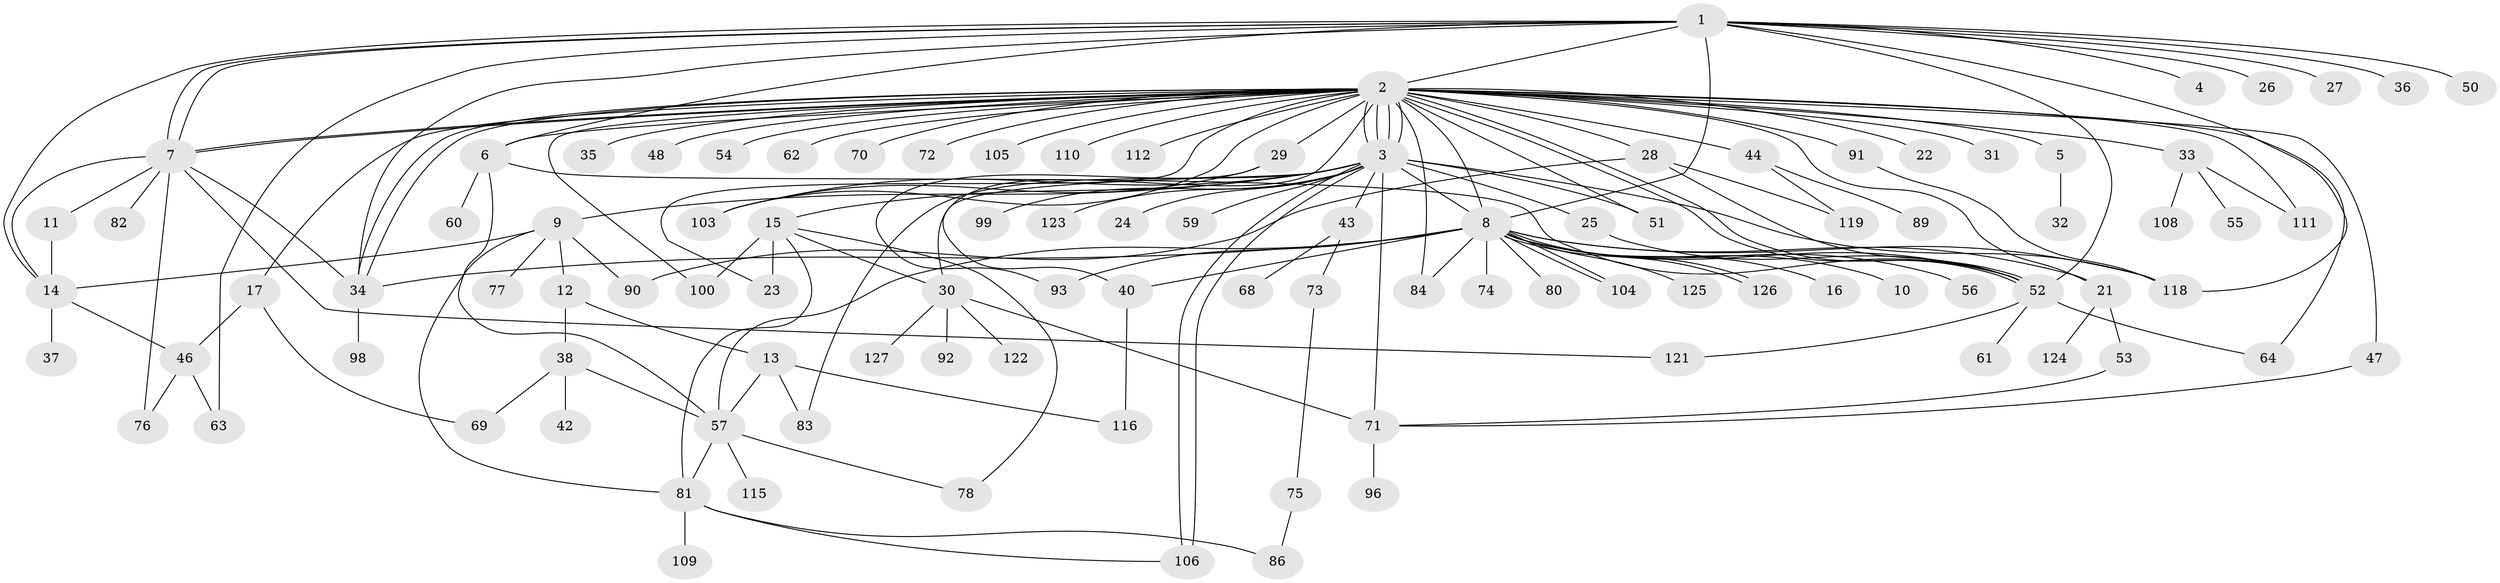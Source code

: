 // original degree distribution, {16: 0.007874015748031496, 41: 0.007874015748031496, 19: 0.007874015748031496, 1: 0.3858267716535433, 2: 0.28346456692913385, 5: 0.047244094488188976, 10: 0.007874015748031496, 22: 0.007874015748031496, 6: 0.023622047244094488, 3: 0.13385826771653545, 4: 0.07086614173228346, 9: 0.007874015748031496, 7: 0.007874015748031496}
// Generated by graph-tools (version 1.1) at 2025/11/02/27/25 16:11:14]
// undirected, 102 vertices, 161 edges
graph export_dot {
graph [start="1"]
  node [color=gray90,style=filled];
  1 [super="+19"];
  2 [super="+18"];
  3 [super="+87"];
  4;
  5;
  6;
  7 [super="+94"];
  8 [super="+65"];
  9 [super="+20"];
  10;
  11;
  12;
  13 [super="+79"];
  14 [super="+67"];
  15 [super="+41"];
  16;
  17 [super="+39"];
  21 [super="+49"];
  22;
  23;
  24;
  25;
  26;
  27;
  28 [super="+102"];
  29;
  30 [super="+58"];
  31;
  32 [super="+45"];
  33 [super="+66"];
  34;
  35;
  36;
  37;
  38 [super="+97"];
  40;
  42;
  43;
  44 [super="+88"];
  46 [super="+101"];
  47;
  48;
  50;
  51;
  52 [super="+95"];
  53;
  54;
  55;
  56;
  57 [super="+117"];
  59;
  60;
  61;
  62;
  63;
  64;
  68;
  69;
  70;
  71 [super="+120"];
  72;
  73;
  74;
  75 [super="+107"];
  76;
  77;
  78;
  80;
  81 [super="+85"];
  82;
  83;
  84 [super="+113"];
  86;
  89;
  90;
  91;
  92;
  93;
  96 [super="+114"];
  98;
  99;
  100;
  103;
  104;
  105;
  106;
  108;
  109;
  110;
  111;
  112;
  115;
  116;
  118;
  119;
  121;
  122;
  123;
  124;
  125;
  126;
  127;
  1 -- 2;
  1 -- 4;
  1 -- 6;
  1 -- 7;
  1 -- 7;
  1 -- 8;
  1 -- 26;
  1 -- 27;
  1 -- 34;
  1 -- 36;
  1 -- 50;
  1 -- 52;
  1 -- 63;
  1 -- 118;
  1 -- 14;
  2 -- 3;
  2 -- 3;
  2 -- 3;
  2 -- 3;
  2 -- 5;
  2 -- 6;
  2 -- 7;
  2 -- 7;
  2 -- 17;
  2 -- 21;
  2 -- 22;
  2 -- 23;
  2 -- 28;
  2 -- 29;
  2 -- 31;
  2 -- 33;
  2 -- 34;
  2 -- 34;
  2 -- 40;
  2 -- 44;
  2 -- 47;
  2 -- 48;
  2 -- 51;
  2 -- 52 [weight=2];
  2 -- 52;
  2 -- 54;
  2 -- 62;
  2 -- 70;
  2 -- 72;
  2 -- 91;
  2 -- 100;
  2 -- 103;
  2 -- 105;
  2 -- 110;
  2 -- 111;
  2 -- 112;
  2 -- 8;
  2 -- 64;
  2 -- 35;
  2 -- 84;
  3 -- 8;
  3 -- 9;
  3 -- 15;
  3 -- 24;
  3 -- 25;
  3 -- 43;
  3 -- 51;
  3 -- 59;
  3 -- 71;
  3 -- 83;
  3 -- 103;
  3 -- 106;
  3 -- 106;
  3 -- 123;
  3 -- 99;
  3 -- 118;
  3 -- 30;
  5 -- 32;
  6 -- 57;
  6 -- 60;
  6 -- 52;
  7 -- 11;
  7 -- 34;
  7 -- 82;
  7 -- 121;
  7 -- 76;
  7 -- 14;
  8 -- 10;
  8 -- 16;
  8 -- 34;
  8 -- 40;
  8 -- 56;
  8 -- 57;
  8 -- 74;
  8 -- 80;
  8 -- 93;
  8 -- 104;
  8 -- 104;
  8 -- 118;
  8 -- 125;
  8 -- 126;
  8 -- 126;
  8 -- 84 [weight=2];
  8 -- 21;
  8 -- 52;
  9 -- 12;
  9 -- 77;
  9 -- 90;
  9 -- 14;
  9 -- 81;
  11 -- 14;
  12 -- 13;
  12 -- 38;
  13 -- 57;
  13 -- 83;
  13 -- 116;
  14 -- 37;
  14 -- 46;
  15 -- 30;
  15 -- 81;
  15 -- 100;
  15 -- 23;
  15 -- 78;
  17 -- 69;
  17 -- 46;
  21 -- 124;
  21 -- 53;
  25 -- 52;
  28 -- 90;
  28 -- 119;
  28 -- 52;
  29 -- 93;
  29 -- 103;
  30 -- 127;
  30 -- 122;
  30 -- 92;
  30 -- 71;
  33 -- 55;
  33 -- 108;
  33 -- 111;
  34 -- 98;
  38 -- 42;
  38 -- 69;
  38 -- 57;
  40 -- 116;
  43 -- 68;
  43 -- 73;
  44 -- 119;
  44 -- 89;
  46 -- 76;
  46 -- 63;
  47 -- 71;
  52 -- 61;
  52 -- 64;
  52 -- 121;
  53 -- 71;
  57 -- 78;
  57 -- 115;
  57 -- 81;
  71 -- 96;
  73 -- 75;
  75 -- 86;
  81 -- 106;
  81 -- 86;
  81 -- 109;
  91 -- 118;
}
